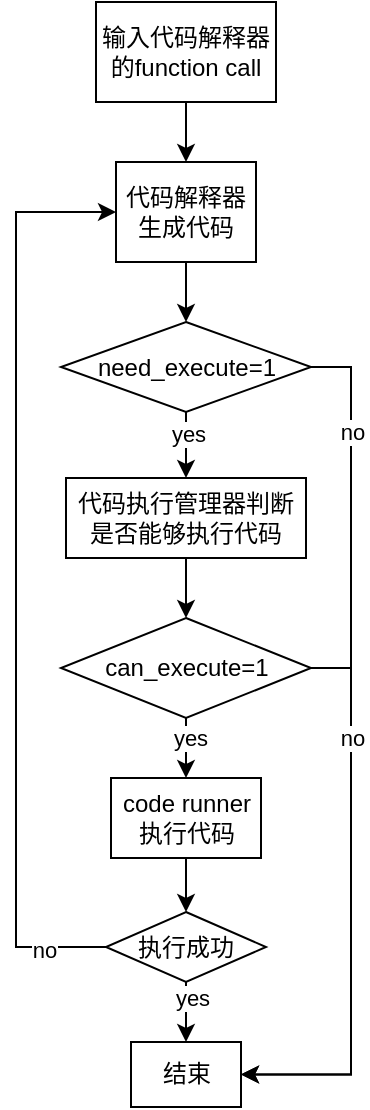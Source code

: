 <mxfile version="28.1.0">
  <diagram name="第 1 页" id="eJ1FC5_jWgJoZ6K-wwZJ">
    <mxGraphModel dx="1426" dy="824" grid="1" gridSize="10" guides="1" tooltips="1" connect="1" arrows="1" fold="1" page="1" pageScale="1" pageWidth="827" pageHeight="1169" math="0" shadow="0">
      <root>
        <mxCell id="0" />
        <mxCell id="1" parent="0" />
        <mxCell id="4Rj2pSZw6Q_C70Ud2-cQ-3" value="" style="edgeStyle=orthogonalEdgeStyle;rounded=0;orthogonalLoop=1;jettySize=auto;html=1;" edge="1" parent="1" source="4Rj2pSZw6Q_C70Ud2-cQ-1" target="4Rj2pSZw6Q_C70Ud2-cQ-2">
          <mxGeometry relative="1" as="geometry" />
        </mxCell>
        <mxCell id="4Rj2pSZw6Q_C70Ud2-cQ-1" value="代码解释器生成代码" style="rounded=0;whiteSpace=wrap;html=1;" vertex="1" parent="1">
          <mxGeometry x="270" y="210" width="70" height="50" as="geometry" />
        </mxCell>
        <mxCell id="4Rj2pSZw6Q_C70Ud2-cQ-5" value="" style="edgeStyle=orthogonalEdgeStyle;rounded=0;orthogonalLoop=1;jettySize=auto;html=1;" edge="1" parent="1" source="4Rj2pSZw6Q_C70Ud2-cQ-2" target="4Rj2pSZw6Q_C70Ud2-cQ-4">
          <mxGeometry relative="1" as="geometry" />
        </mxCell>
        <mxCell id="4Rj2pSZw6Q_C70Ud2-cQ-13" value="yes" style="edgeLabel;html=1;align=center;verticalAlign=middle;resizable=0;points=[];" vertex="1" connectable="0" parent="4Rj2pSZw6Q_C70Ud2-cQ-5">
          <mxGeometry x="0.345" y="1" relative="1" as="geometry">
            <mxPoint y="-7" as="offset" />
          </mxGeometry>
        </mxCell>
        <mxCell id="4Rj2pSZw6Q_C70Ud2-cQ-26" style="edgeStyle=orthogonalEdgeStyle;rounded=0;orthogonalLoop=1;jettySize=auto;html=1;exitX=1;exitY=0.5;exitDx=0;exitDy=0;entryX=1;entryY=0.5;entryDx=0;entryDy=0;" edge="1" parent="1" source="4Rj2pSZw6Q_C70Ud2-cQ-2" target="4Rj2pSZw6Q_C70Ud2-cQ-19">
          <mxGeometry relative="1" as="geometry" />
        </mxCell>
        <mxCell id="4Rj2pSZw6Q_C70Ud2-cQ-27" value="no" style="edgeLabel;html=1;align=center;verticalAlign=middle;resizable=0;points=[];" vertex="1" connectable="0" parent="4Rj2pSZw6Q_C70Ud2-cQ-26">
          <mxGeometry x="-0.755" relative="1" as="geometry">
            <mxPoint as="offset" />
          </mxGeometry>
        </mxCell>
        <mxCell id="4Rj2pSZw6Q_C70Ud2-cQ-2" value="need_execute=1" style="rhombus;whiteSpace=wrap;html=1;rounded=0;" vertex="1" parent="1">
          <mxGeometry x="242.5" y="290" width="125" height="45" as="geometry" />
        </mxCell>
        <mxCell id="4Rj2pSZw6Q_C70Ud2-cQ-9" value="" style="edgeStyle=orthogonalEdgeStyle;rounded=0;orthogonalLoop=1;jettySize=auto;html=1;" edge="1" parent="1" source="4Rj2pSZw6Q_C70Ud2-cQ-4" target="4Rj2pSZw6Q_C70Ud2-cQ-8">
          <mxGeometry relative="1" as="geometry" />
        </mxCell>
        <mxCell id="4Rj2pSZw6Q_C70Ud2-cQ-4" value="代码执行管理器判断是否能够执行代码" style="whiteSpace=wrap;html=1;rounded=0;" vertex="1" parent="1">
          <mxGeometry x="245" y="368" width="120" height="40" as="geometry" />
        </mxCell>
        <mxCell id="4Rj2pSZw6Q_C70Ud2-cQ-7" style="edgeStyle=orthogonalEdgeStyle;rounded=0;orthogonalLoop=1;jettySize=auto;html=1;exitX=0.5;exitY=1;exitDx=0;exitDy=0;" edge="1" parent="1" source="4Rj2pSZw6Q_C70Ud2-cQ-6" target="4Rj2pSZw6Q_C70Ud2-cQ-1">
          <mxGeometry relative="1" as="geometry" />
        </mxCell>
        <mxCell id="4Rj2pSZw6Q_C70Ud2-cQ-6" value="输入代码解释器的function call" style="rounded=0;whiteSpace=wrap;html=1;" vertex="1" parent="1">
          <mxGeometry x="260" y="130" width="90" height="50" as="geometry" />
        </mxCell>
        <mxCell id="4Rj2pSZw6Q_C70Ud2-cQ-11" value="" style="edgeStyle=orthogonalEdgeStyle;rounded=0;orthogonalLoop=1;jettySize=auto;html=1;" edge="1" parent="1" source="4Rj2pSZw6Q_C70Ud2-cQ-8" target="4Rj2pSZw6Q_C70Ud2-cQ-10">
          <mxGeometry relative="1" as="geometry" />
        </mxCell>
        <mxCell id="4Rj2pSZw6Q_C70Ud2-cQ-12" value="yes" style="edgeLabel;html=1;align=center;verticalAlign=middle;resizable=0;points=[];" vertex="1" connectable="0" parent="4Rj2pSZw6Q_C70Ud2-cQ-11">
          <mxGeometry x="0.28" y="2" relative="1" as="geometry">
            <mxPoint y="-2" as="offset" />
          </mxGeometry>
        </mxCell>
        <mxCell id="4Rj2pSZw6Q_C70Ud2-cQ-24" style="edgeStyle=orthogonalEdgeStyle;rounded=0;orthogonalLoop=1;jettySize=auto;html=1;exitX=1;exitY=0.5;exitDx=0;exitDy=0;entryX=1;entryY=0.5;entryDx=0;entryDy=0;" edge="1" parent="1" source="4Rj2pSZw6Q_C70Ud2-cQ-8" target="4Rj2pSZw6Q_C70Ud2-cQ-19">
          <mxGeometry relative="1" as="geometry" />
        </mxCell>
        <mxCell id="4Rj2pSZw6Q_C70Ud2-cQ-25" value="no" style="edgeLabel;html=1;align=center;verticalAlign=middle;resizable=0;points=[];" vertex="1" connectable="0" parent="4Rj2pSZw6Q_C70Ud2-cQ-24">
          <mxGeometry x="-0.605" relative="1" as="geometry">
            <mxPoint as="offset" />
          </mxGeometry>
        </mxCell>
        <mxCell id="4Rj2pSZw6Q_C70Ud2-cQ-8" value="can_execute=1" style="rhombus;whiteSpace=wrap;html=1;rounded=0;" vertex="1" parent="1">
          <mxGeometry x="242.5" y="438" width="125" height="50" as="geometry" />
        </mxCell>
        <mxCell id="4Rj2pSZw6Q_C70Ud2-cQ-15" value="" style="edgeStyle=orthogonalEdgeStyle;rounded=0;orthogonalLoop=1;jettySize=auto;html=1;" edge="1" parent="1" source="4Rj2pSZw6Q_C70Ud2-cQ-10" target="4Rj2pSZw6Q_C70Ud2-cQ-14">
          <mxGeometry relative="1" as="geometry" />
        </mxCell>
        <mxCell id="4Rj2pSZw6Q_C70Ud2-cQ-10" value="code runner执行代码" style="whiteSpace=wrap;html=1;rounded=0;" vertex="1" parent="1">
          <mxGeometry x="267.5" y="518" width="75" height="40" as="geometry" />
        </mxCell>
        <mxCell id="4Rj2pSZw6Q_C70Ud2-cQ-20" value="" style="edgeStyle=orthogonalEdgeStyle;rounded=0;orthogonalLoop=1;jettySize=auto;html=1;" edge="1" parent="1" source="4Rj2pSZw6Q_C70Ud2-cQ-14" target="4Rj2pSZw6Q_C70Ud2-cQ-19">
          <mxGeometry relative="1" as="geometry" />
        </mxCell>
        <mxCell id="4Rj2pSZw6Q_C70Ud2-cQ-21" value="yes" style="edgeLabel;html=1;align=center;verticalAlign=middle;resizable=0;points=[];" vertex="1" connectable="0" parent="4Rj2pSZw6Q_C70Ud2-cQ-20">
          <mxGeometry x="-0.68" y="3" relative="1" as="geometry">
            <mxPoint as="offset" />
          </mxGeometry>
        </mxCell>
        <mxCell id="4Rj2pSZw6Q_C70Ud2-cQ-22" style="edgeStyle=orthogonalEdgeStyle;rounded=0;orthogonalLoop=1;jettySize=auto;html=1;exitX=0;exitY=0.5;exitDx=0;exitDy=0;entryX=0;entryY=0.5;entryDx=0;entryDy=0;" edge="1" parent="1" source="4Rj2pSZw6Q_C70Ud2-cQ-14" target="4Rj2pSZw6Q_C70Ud2-cQ-1">
          <mxGeometry relative="1" as="geometry">
            <Array as="points">
              <mxPoint x="220" y="603" />
              <mxPoint x="220" y="235" />
            </Array>
          </mxGeometry>
        </mxCell>
        <mxCell id="4Rj2pSZw6Q_C70Ud2-cQ-23" value="no" style="edgeLabel;html=1;align=center;verticalAlign=middle;resizable=0;points=[];" vertex="1" connectable="0" parent="4Rj2pSZw6Q_C70Ud2-cQ-22">
          <mxGeometry x="-0.866" y="1" relative="1" as="geometry">
            <mxPoint as="offset" />
          </mxGeometry>
        </mxCell>
        <mxCell id="4Rj2pSZw6Q_C70Ud2-cQ-14" value="执行成功" style="rhombus;whiteSpace=wrap;html=1;rounded=0;" vertex="1" parent="1">
          <mxGeometry x="265" y="585" width="80" height="35" as="geometry" />
        </mxCell>
        <mxCell id="4Rj2pSZw6Q_C70Ud2-cQ-19" value="结束" style="whiteSpace=wrap;html=1;rounded=0;" vertex="1" parent="1">
          <mxGeometry x="277.5" y="650" width="55" height="32.5" as="geometry" />
        </mxCell>
      </root>
    </mxGraphModel>
  </diagram>
</mxfile>
